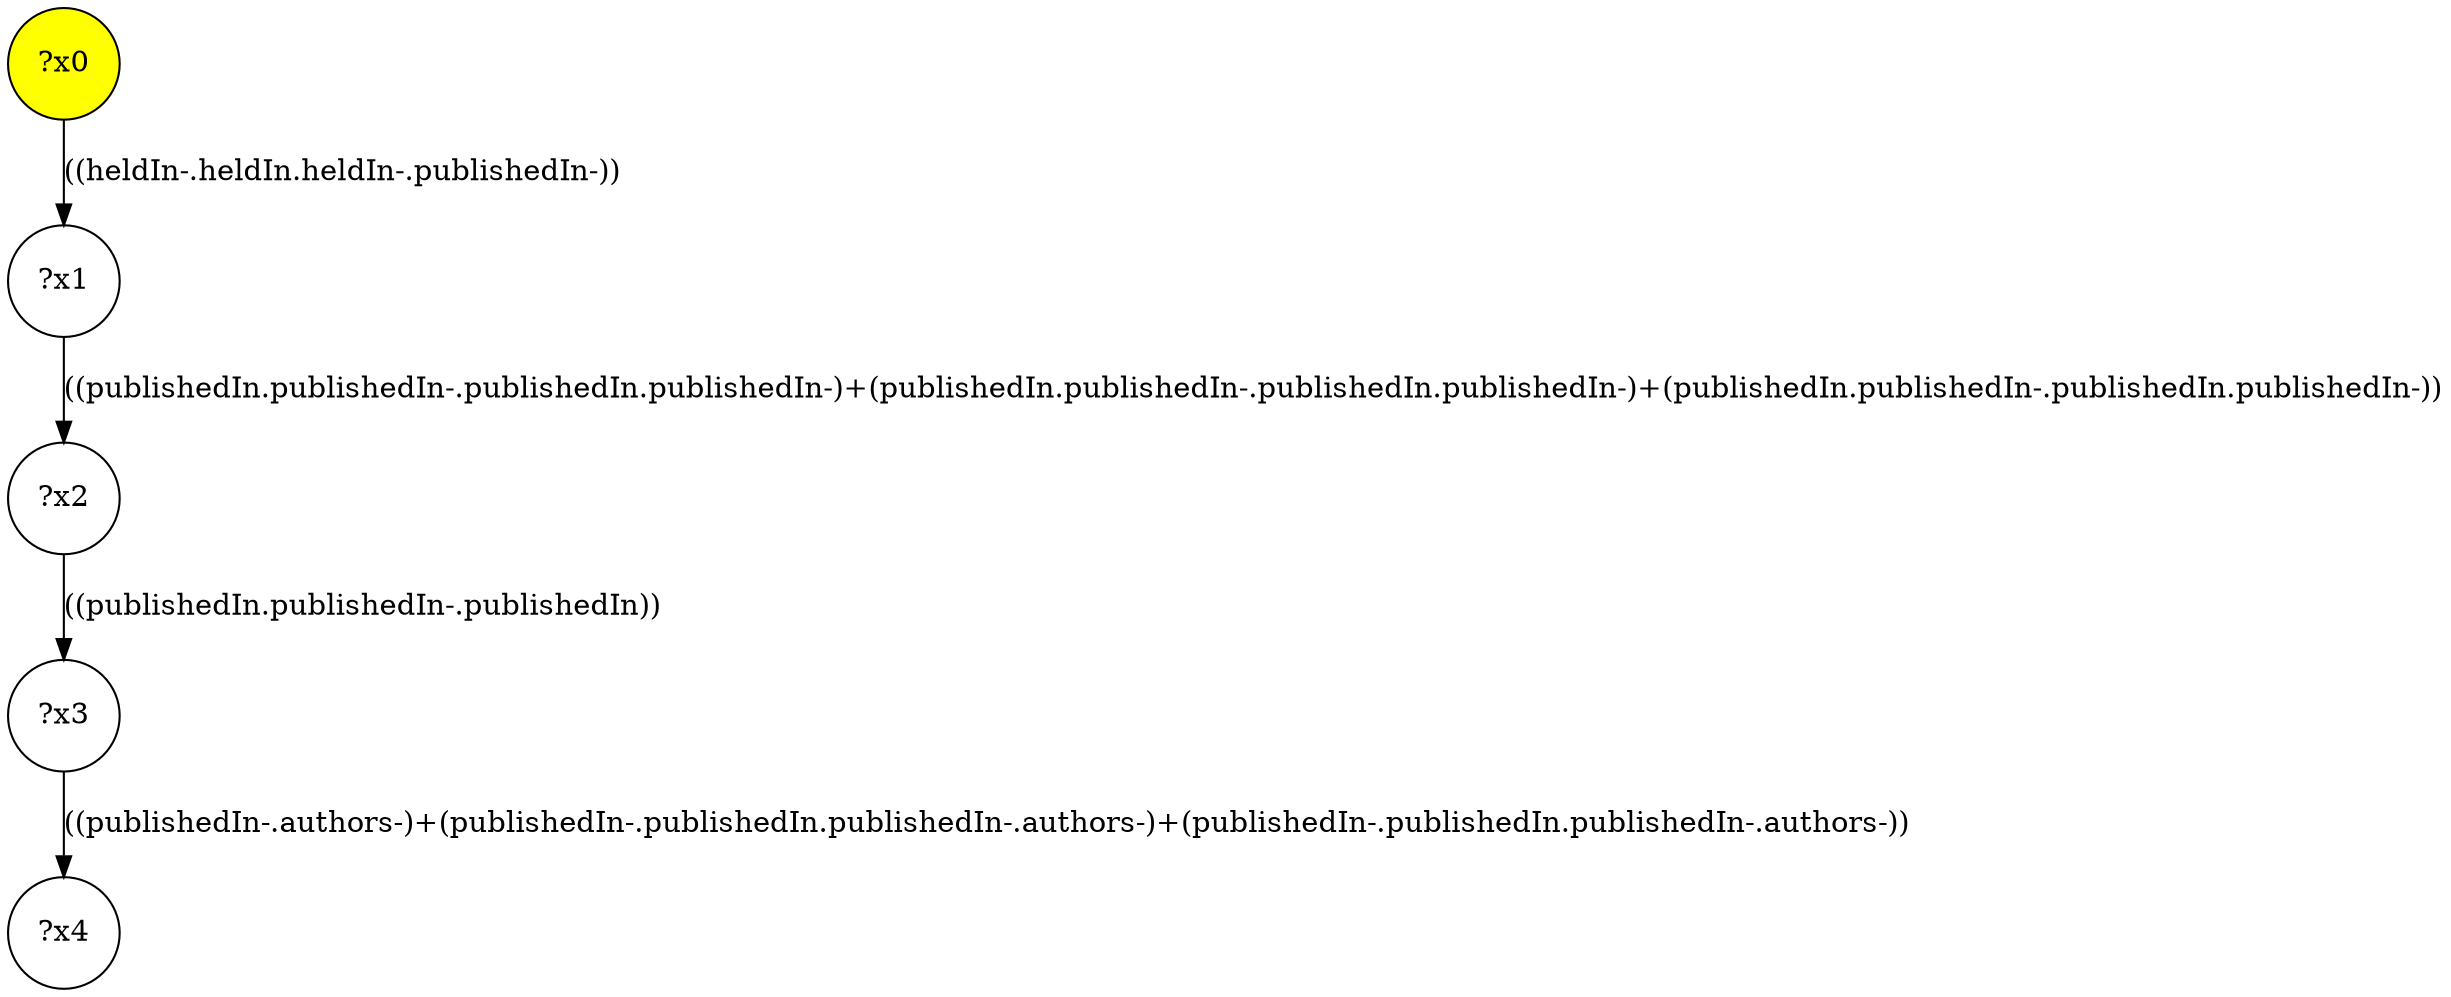 digraph g {
	x0 [fillcolor="yellow", style="filled," shape=circle, label="?x0"];
	x1 [shape=circle, label="?x1"];
	x0 -> x1 [label="((heldIn-.heldIn.heldIn-.publishedIn-))"];
	x2 [shape=circle, label="?x2"];
	x1 -> x2 [label="((publishedIn.publishedIn-.publishedIn.publishedIn-)+(publishedIn.publishedIn-.publishedIn.publishedIn-)+(publishedIn.publishedIn-.publishedIn.publishedIn-))"];
	x3 [shape=circle, label="?x3"];
	x2 -> x3 [label="((publishedIn.publishedIn-.publishedIn))"];
	x4 [shape=circle, label="?x4"];
	x3 -> x4 [label="((publishedIn-.authors-)+(publishedIn-.publishedIn.publishedIn-.authors-)+(publishedIn-.publishedIn.publishedIn-.authors-))"];
}
